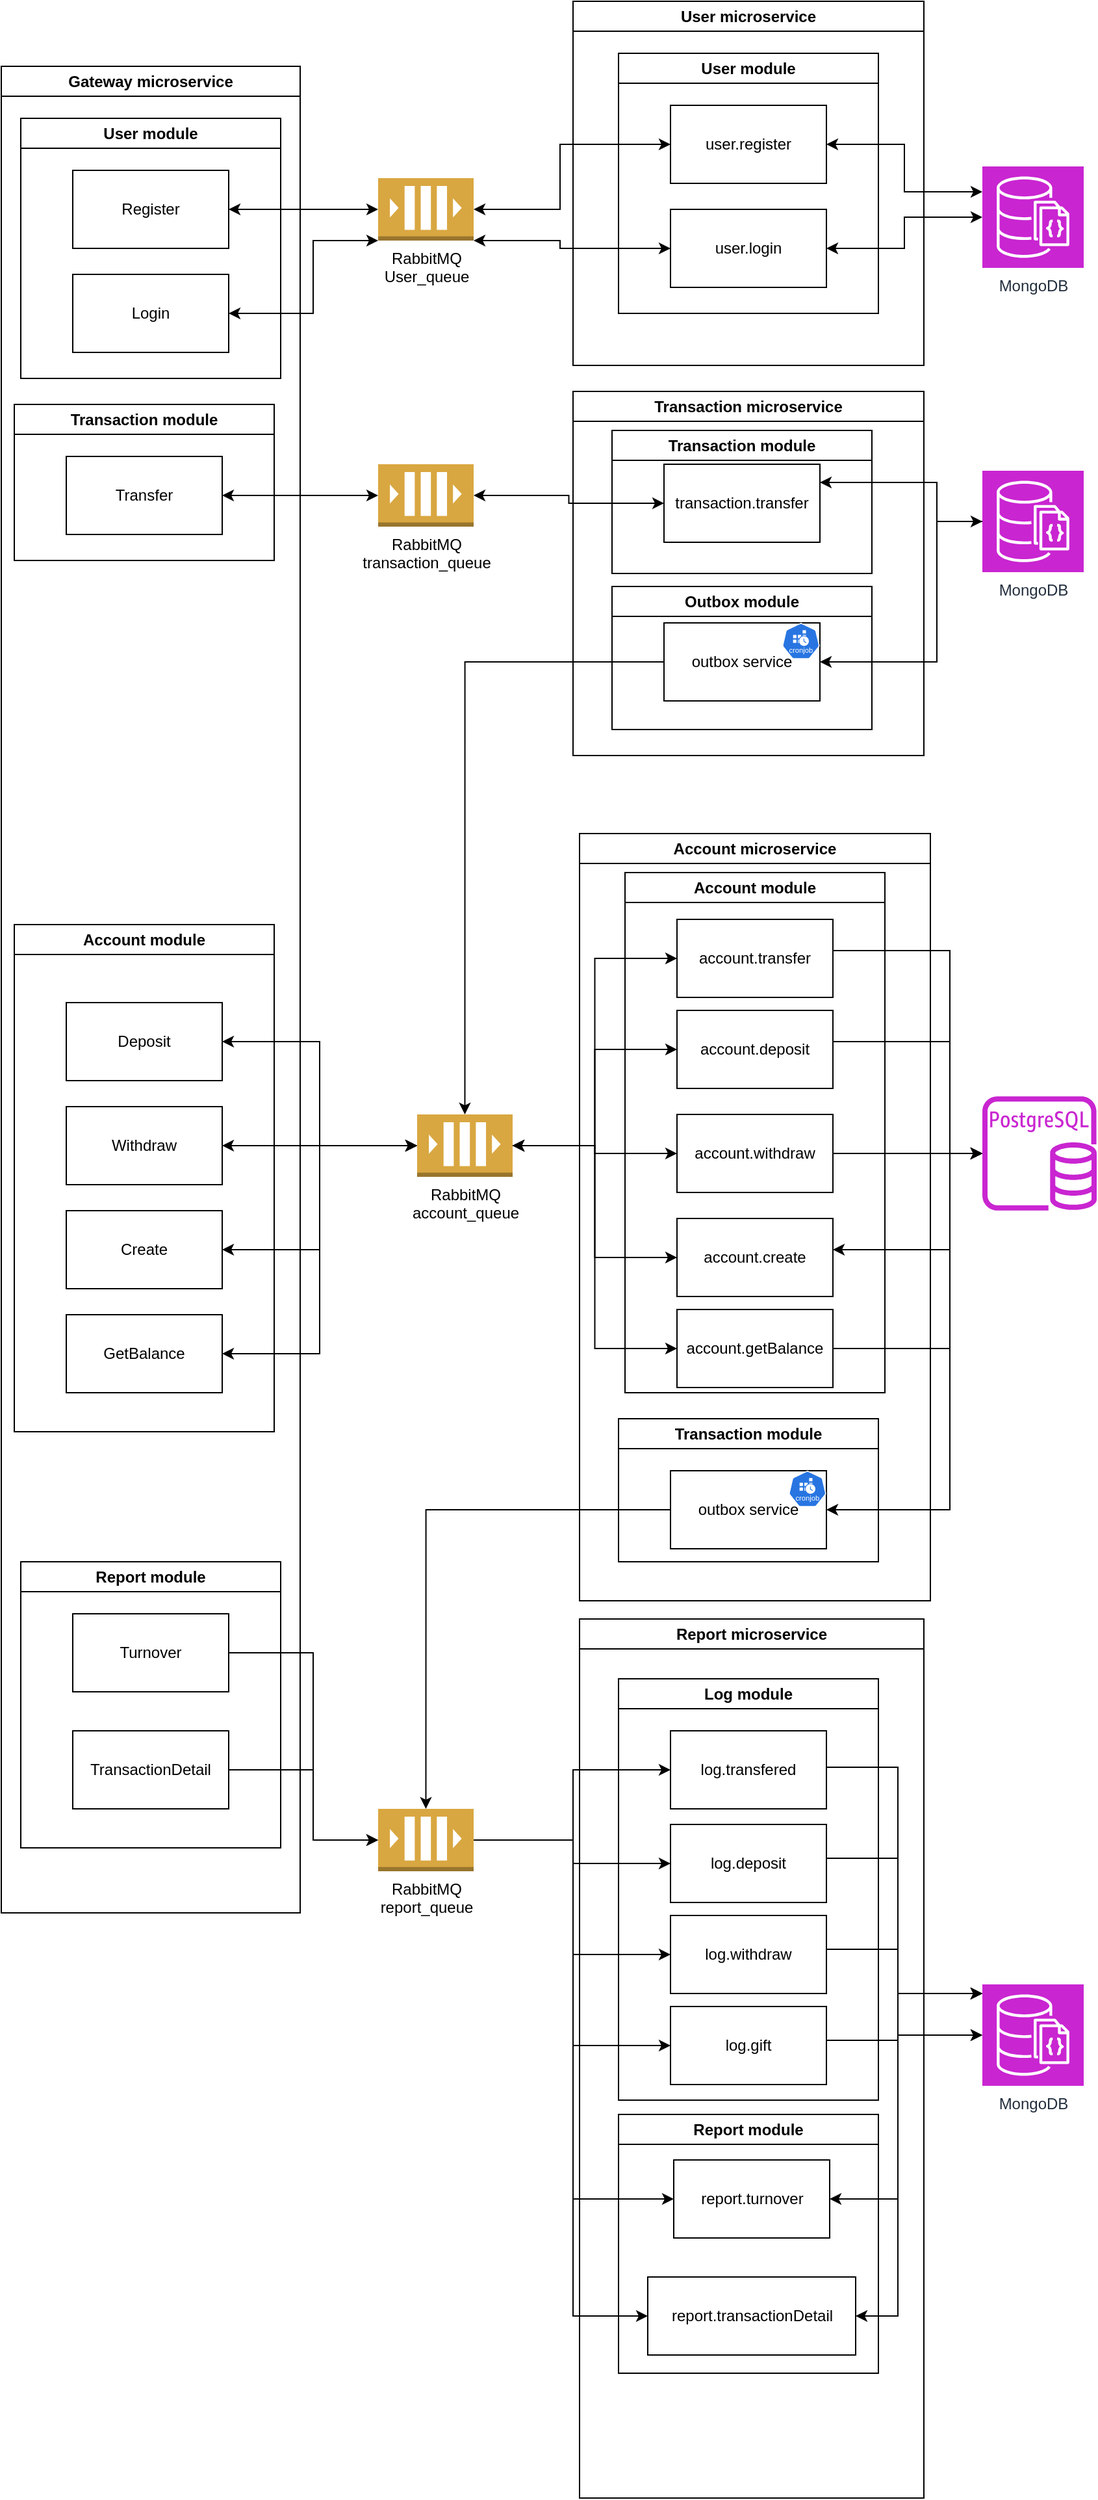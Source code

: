 <mxfile version="25.0.3">
  <diagram name="Page-1" id="gjiGYrU1GdK40-PwsjZL">
    <mxGraphModel dx="1375" dy="1365" grid="1" gridSize="10" guides="1" tooltips="1" connect="1" arrows="1" fold="1" page="1" pageScale="1" pageWidth="850" pageHeight="1100" math="0" shadow="0">
      <root>
        <mxCell id="0" />
        <mxCell id="1" parent="0" />
        <mxCell id="1EiyAuGydXLx-KwnoGxu-1" value="Gateway microservice" style="swimlane;whiteSpace=wrap;html=1;" parent="1" vertex="1">
          <mxGeometry x="-20" y="-40" width="230" height="1420" as="geometry" />
        </mxCell>
        <mxCell id="1EiyAuGydXLx-KwnoGxu-8" value="User module" style="swimlane;whiteSpace=wrap;html=1;" parent="1EiyAuGydXLx-KwnoGxu-1" vertex="1">
          <mxGeometry x="15" y="40" width="200" height="200" as="geometry" />
        </mxCell>
        <mxCell id="1EiyAuGydXLx-KwnoGxu-5" value="Register" style="rounded=0;whiteSpace=wrap;html=1;" parent="1EiyAuGydXLx-KwnoGxu-8" vertex="1">
          <mxGeometry x="40" y="40" width="120" height="60" as="geometry" />
        </mxCell>
        <mxCell id="1EiyAuGydXLx-KwnoGxu-7" value="Login" style="rounded=0;whiteSpace=wrap;html=1;" parent="1EiyAuGydXLx-KwnoGxu-8" vertex="1">
          <mxGeometry x="40" y="120" width="120" height="60" as="geometry" />
        </mxCell>
        <mxCell id="1EiyAuGydXLx-KwnoGxu-24" value="Account module" style="swimlane;whiteSpace=wrap;html=1;" parent="1EiyAuGydXLx-KwnoGxu-1" vertex="1">
          <mxGeometry x="10" y="660" width="200" height="390" as="geometry" />
        </mxCell>
        <mxCell id="1EiyAuGydXLx-KwnoGxu-32" value="Create" style="rounded=0;whiteSpace=wrap;html=1;" parent="1EiyAuGydXLx-KwnoGxu-24" vertex="1">
          <mxGeometry x="40" y="220" width="120" height="60" as="geometry" />
        </mxCell>
        <mxCell id="1EiyAuGydXLx-KwnoGxu-70" value="Withdraw" style="rounded=0;whiteSpace=wrap;html=1;" parent="1EiyAuGydXLx-KwnoGxu-24" vertex="1">
          <mxGeometry x="40" y="140" width="120" height="60" as="geometry" />
        </mxCell>
        <mxCell id="1EiyAuGydXLx-KwnoGxu-69" value="Deposit" style="rounded=0;whiteSpace=wrap;html=1;" parent="1EiyAuGydXLx-KwnoGxu-24" vertex="1">
          <mxGeometry x="40" y="60" width="120" height="60" as="geometry" />
        </mxCell>
        <mxCell id="QUk8FtStDp65RCyqHyz4-1" value="GetBalance" style="rounded=0;whiteSpace=wrap;html=1;" vertex="1" parent="1EiyAuGydXLx-KwnoGxu-24">
          <mxGeometry x="40" y="300" width="120" height="60" as="geometry" />
        </mxCell>
        <mxCell id="1EiyAuGydXLx-KwnoGxu-51" value="Report module" style="swimlane;whiteSpace=wrap;html=1;" parent="1EiyAuGydXLx-KwnoGxu-1" vertex="1">
          <mxGeometry x="15" y="1150" width="200" height="220" as="geometry" />
        </mxCell>
        <mxCell id="1EiyAuGydXLx-KwnoGxu-52" value="Turnover" style="rounded=0;whiteSpace=wrap;html=1;" parent="1EiyAuGydXLx-KwnoGxu-51" vertex="1">
          <mxGeometry x="40" y="40" width="120" height="60" as="geometry" />
        </mxCell>
        <mxCell id="1EiyAuGydXLx-KwnoGxu-53" value="TransactionDetail" style="rounded=0;whiteSpace=wrap;html=1;" parent="1EiyAuGydXLx-KwnoGxu-51" vertex="1">
          <mxGeometry x="40" y="130" width="120" height="60" as="geometry" />
        </mxCell>
        <mxCell id="1EiyAuGydXLx-KwnoGxu-67" value="Transaction module" style="swimlane;whiteSpace=wrap;html=1;" parent="1EiyAuGydXLx-KwnoGxu-1" vertex="1">
          <mxGeometry x="10" y="260" width="200" height="120" as="geometry" />
        </mxCell>
        <mxCell id="1EiyAuGydXLx-KwnoGxu-68" value="Transfer" style="rounded=0;whiteSpace=wrap;html=1;" parent="1EiyAuGydXLx-KwnoGxu-67" vertex="1">
          <mxGeometry x="40" y="40" width="120" height="60" as="geometry" />
        </mxCell>
        <mxCell id="1EiyAuGydXLx-KwnoGxu-2" value="Account microservice" style="swimlane;whiteSpace=wrap;html=1;" parent="1" vertex="1">
          <mxGeometry x="425" y="550" width="270" height="590" as="geometry" />
        </mxCell>
        <mxCell id="QUk8FtStDp65RCyqHyz4-16" value="Account module" style="swimlane;whiteSpace=wrap;html=1;" vertex="1" parent="1EiyAuGydXLx-KwnoGxu-2">
          <mxGeometry x="35" y="30" width="200" height="400" as="geometry" />
        </mxCell>
        <mxCell id="1EiyAuGydXLx-KwnoGxu-94" value="account.transfer" style="rounded=0;whiteSpace=wrap;html=1;" parent="QUk8FtStDp65RCyqHyz4-16" vertex="1">
          <mxGeometry x="40" y="36" width="120" height="60" as="geometry" />
        </mxCell>
        <mxCell id="1EiyAuGydXLx-KwnoGxu-93" value="account.deposit" style="rounded=0;whiteSpace=wrap;html=1;" parent="QUk8FtStDp65RCyqHyz4-16" vertex="1">
          <mxGeometry x="40" y="106" width="120" height="60" as="geometry" />
        </mxCell>
        <mxCell id="1EiyAuGydXLx-KwnoGxu-92" value="account.withdraw" style="rounded=0;whiteSpace=wrap;html=1;" parent="QUk8FtStDp65RCyqHyz4-16" vertex="1">
          <mxGeometry x="40" y="186" width="120" height="60" as="geometry" />
        </mxCell>
        <mxCell id="1EiyAuGydXLx-KwnoGxu-62" value="account.create" style="rounded=0;whiteSpace=wrap;html=1;" parent="QUk8FtStDp65RCyqHyz4-16" vertex="1">
          <mxGeometry x="40" y="266" width="120" height="60" as="geometry" />
        </mxCell>
        <mxCell id="QUk8FtStDp65RCyqHyz4-3" value="account.getBalance" style="rounded=0;whiteSpace=wrap;html=1;" vertex="1" parent="QUk8FtStDp65RCyqHyz4-16">
          <mxGeometry x="40" y="336" width="120" height="60" as="geometry" />
        </mxCell>
        <mxCell id="1EiyAuGydXLx-KwnoGxu-3" value="Report microservice" style="swimlane;whiteSpace=wrap;html=1;" parent="1" vertex="1">
          <mxGeometry x="425" y="1154" width="265" height="676" as="geometry" />
        </mxCell>
        <mxCell id="1EiyAuGydXLx-KwnoGxu-56" value="report.turnover" style="rounded=0;whiteSpace=wrap;html=1;" parent="1EiyAuGydXLx-KwnoGxu-3" vertex="1">
          <mxGeometry x="72.5" y="416" width="120" height="60" as="geometry" />
        </mxCell>
        <mxCell id="QUk8FtStDp65RCyqHyz4-22" value="Log module" style="swimlane;whiteSpace=wrap;html=1;" vertex="1" parent="1EiyAuGydXLx-KwnoGxu-3">
          <mxGeometry x="30" y="46" width="200" height="324" as="geometry" />
        </mxCell>
        <mxCell id="1EiyAuGydXLx-KwnoGxu-38" value="log.transfered" style="rounded=0;whiteSpace=wrap;html=1;" parent="QUk8FtStDp65RCyqHyz4-22" vertex="1">
          <mxGeometry x="40" y="40" width="120" height="60" as="geometry" />
        </mxCell>
        <mxCell id="1EiyAuGydXLx-KwnoGxu-42" value="log.deposit" style="rounded=0;whiteSpace=wrap;html=1;" parent="QUk8FtStDp65RCyqHyz4-22" vertex="1">
          <mxGeometry x="40" y="112" width="120" height="60" as="geometry" />
        </mxCell>
        <mxCell id="1EiyAuGydXLx-KwnoGxu-43" value="log.withdraw" style="rounded=0;whiteSpace=wrap;html=1;" parent="QUk8FtStDp65RCyqHyz4-22" vertex="1">
          <mxGeometry x="40" y="182" width="120" height="60" as="geometry" />
        </mxCell>
        <mxCell id="1EiyAuGydXLx-KwnoGxu-44" value="log.gift" style="rounded=0;whiteSpace=wrap;html=1;" parent="QUk8FtStDp65RCyqHyz4-22" vertex="1">
          <mxGeometry x="40" y="252" width="120" height="60" as="geometry" />
        </mxCell>
        <mxCell id="1EiyAuGydXLx-KwnoGxu-50" style="edgeStyle=orthogonalEdgeStyle;rounded=0;orthogonalLoop=1;jettySize=auto;html=1;entryX=0;entryY=0.5;entryDx=0;entryDy=0;entryPerimeter=0;" parent="QUk8FtStDp65RCyqHyz4-22" source="1EiyAuGydXLx-KwnoGxu-44" edge="1">
          <mxGeometry relative="1" as="geometry">
            <Array as="points">
              <mxPoint x="215" y="278" />
              <mxPoint x="215" y="242" />
            </Array>
            <mxPoint x="280" y="242" as="targetPoint" />
          </mxGeometry>
        </mxCell>
        <mxCell id="1EiyAuGydXLx-KwnoGxu-49" style="edgeStyle=orthogonalEdgeStyle;rounded=0;orthogonalLoop=1;jettySize=auto;html=1;entryX=0;entryY=0.5;entryDx=0;entryDy=0;entryPerimeter=0;" parent="QUk8FtStDp65RCyqHyz4-22" source="1EiyAuGydXLx-KwnoGxu-43" edge="1">
          <mxGeometry relative="1" as="geometry">
            <mxPoint x="280" y="242" as="targetPoint" />
            <Array as="points">
              <mxPoint x="215" y="208" />
              <mxPoint x="215" y="242" />
            </Array>
          </mxGeometry>
        </mxCell>
        <mxCell id="1EiyAuGydXLx-KwnoGxu-48" style="edgeStyle=orthogonalEdgeStyle;rounded=0;orthogonalLoop=1;jettySize=auto;html=1;entryX=0;entryY=0.5;entryDx=0;entryDy=0;entryPerimeter=0;" parent="QUk8FtStDp65RCyqHyz4-22" source="1EiyAuGydXLx-KwnoGxu-42" edge="1">
          <mxGeometry relative="1" as="geometry">
            <Array as="points">
              <mxPoint x="215" y="138" />
              <mxPoint x="215" y="242" />
            </Array>
            <mxPoint x="280" y="242" as="targetPoint" />
          </mxGeometry>
        </mxCell>
        <mxCell id="1EiyAuGydXLx-KwnoGxu-41" style="edgeStyle=orthogonalEdgeStyle;rounded=0;orthogonalLoop=1;jettySize=auto;html=1;entryX=0;entryY=0.5;entryDx=0;entryDy=0;entryPerimeter=0;" parent="QUk8FtStDp65RCyqHyz4-22" source="1EiyAuGydXLx-KwnoGxu-38" edge="1">
          <mxGeometry relative="1" as="geometry">
            <Array as="points">
              <mxPoint x="215" y="68" />
              <mxPoint x="215" y="242" />
            </Array>
            <mxPoint x="280" y="242" as="targetPoint" />
          </mxGeometry>
        </mxCell>
        <mxCell id="QUk8FtStDp65RCyqHyz4-27" value="Report module" style="swimlane;whiteSpace=wrap;html=1;" vertex="1" parent="1EiyAuGydXLx-KwnoGxu-3">
          <mxGeometry x="30" y="381" width="200" height="199" as="geometry" />
        </mxCell>
        <mxCell id="1EiyAuGydXLx-KwnoGxu-58" value="report.transactionDetail" style="rounded=0;whiteSpace=wrap;html=1;" parent="QUk8FtStDp65RCyqHyz4-27" vertex="1">
          <mxGeometry x="22.5" y="125" width="160" height="60" as="geometry" />
        </mxCell>
        <mxCell id="1EiyAuGydXLx-KwnoGxu-14" style="edgeStyle=orthogonalEdgeStyle;rounded=0;orthogonalLoop=1;jettySize=auto;html=1;entryX=0;entryY=0.5;entryDx=0;entryDy=0;startArrow=classic;startFill=1;" parent="1" source="1EiyAuGydXLx-KwnoGxu-4" target="1EiyAuGydXLx-KwnoGxu-10" edge="1">
          <mxGeometry relative="1" as="geometry">
            <Array as="points">
              <mxPoint x="410" y="70" />
              <mxPoint x="410" y="20" />
            </Array>
          </mxGeometry>
        </mxCell>
        <mxCell id="1EiyAuGydXLx-KwnoGxu-16" style="edgeStyle=orthogonalEdgeStyle;rounded=0;orthogonalLoop=1;jettySize=auto;html=1;entryX=1;entryY=0.5;entryDx=0;entryDy=0;startArrow=classic;startFill=1;" parent="1" source="1EiyAuGydXLx-KwnoGxu-4" target="1EiyAuGydXLx-KwnoGxu-5" edge="1">
          <mxGeometry relative="1" as="geometry" />
        </mxCell>
        <mxCell id="1EiyAuGydXLx-KwnoGxu-4" value="RabbitMQ&lt;br&gt;User_queue" style="outlineConnect=0;dashed=0;verticalLabelPosition=bottom;verticalAlign=top;align=center;html=1;shape=mxgraph.aws3.queue;fillColor=#D9A741;gradientColor=none;" parent="1" vertex="1">
          <mxGeometry x="270" y="46" width="73.5" height="48" as="geometry" />
        </mxCell>
        <mxCell id="1EiyAuGydXLx-KwnoGxu-6" value="User microservice" style="swimlane;whiteSpace=wrap;html=1;" parent="1" vertex="1">
          <mxGeometry x="420" y="-90" width="270" height="280" as="geometry" />
        </mxCell>
        <mxCell id="1EiyAuGydXLx-KwnoGxu-9" value="User module" style="swimlane;whiteSpace=wrap;html=1;" parent="1EiyAuGydXLx-KwnoGxu-6" vertex="1">
          <mxGeometry x="35" y="40" width="200" height="200" as="geometry" />
        </mxCell>
        <mxCell id="1EiyAuGydXLx-KwnoGxu-10" value="user.register" style="rounded=0;whiteSpace=wrap;html=1;" parent="1EiyAuGydXLx-KwnoGxu-9" vertex="1">
          <mxGeometry x="40" y="40" width="120" height="60" as="geometry" />
        </mxCell>
        <mxCell id="1EiyAuGydXLx-KwnoGxu-11" value="user.login" style="rounded=0;whiteSpace=wrap;html=1;" parent="1EiyAuGydXLx-KwnoGxu-9" vertex="1">
          <mxGeometry x="40" y="120" width="120" height="60" as="geometry" />
        </mxCell>
        <mxCell id="1EiyAuGydXLx-KwnoGxu-17" style="edgeStyle=orthogonalEdgeStyle;rounded=0;orthogonalLoop=1;jettySize=auto;html=1;entryX=1;entryY=1;entryDx=0;entryDy=0;entryPerimeter=0;startArrow=classic;startFill=1;" parent="1" source="1EiyAuGydXLx-KwnoGxu-11" target="1EiyAuGydXLx-KwnoGxu-4" edge="1">
          <mxGeometry relative="1" as="geometry">
            <Array as="points">
              <mxPoint x="410" y="100" />
              <mxPoint x="410" y="94" />
            </Array>
          </mxGeometry>
        </mxCell>
        <mxCell id="1EiyAuGydXLx-KwnoGxu-20" style="edgeStyle=orthogonalEdgeStyle;rounded=0;orthogonalLoop=1;jettySize=auto;html=1;entryX=0;entryY=1;entryDx=0;entryDy=0;entryPerimeter=0;startArrow=classic;startFill=1;" parent="1" source="1EiyAuGydXLx-KwnoGxu-7" target="1EiyAuGydXLx-KwnoGxu-4" edge="1">
          <mxGeometry relative="1" as="geometry">
            <Array as="points">
              <mxPoint x="220" y="150" />
              <mxPoint x="220" y="94" />
            </Array>
          </mxGeometry>
        </mxCell>
        <mxCell id="1EiyAuGydXLx-KwnoGxu-21" value="MongoDB" style="sketch=0;points=[[0,0,0],[0.25,0,0],[0.5,0,0],[0.75,0,0],[1,0,0],[0,1,0],[0.25,1,0],[0.5,1,0],[0.75,1,0],[1,1,0],[0,0.25,0],[0,0.5,0],[0,0.75,0],[1,0.25,0],[1,0.5,0],[1,0.75,0]];outlineConnect=0;fontColor=#232F3E;fillColor=#C925D1;strokeColor=#ffffff;dashed=0;verticalLabelPosition=bottom;verticalAlign=top;align=center;html=1;fontSize=12;fontStyle=0;aspect=fixed;shape=mxgraph.aws4.resourceIcon;resIcon=mxgraph.aws4.documentdb_with_mongodb_compatibility;" parent="1" vertex="1">
          <mxGeometry x="735" y="37" width="78" height="78" as="geometry" />
        </mxCell>
        <mxCell id="1EiyAuGydXLx-KwnoGxu-22" style="edgeStyle=orthogonalEdgeStyle;rounded=0;orthogonalLoop=1;jettySize=auto;html=1;entryX=0;entryY=0.25;entryDx=0;entryDy=0;entryPerimeter=0;startArrow=classic;startFill=1;" parent="1" source="1EiyAuGydXLx-KwnoGxu-10" target="1EiyAuGydXLx-KwnoGxu-21" edge="1">
          <mxGeometry relative="1" as="geometry" />
        </mxCell>
        <mxCell id="1EiyAuGydXLx-KwnoGxu-23" style="edgeStyle=orthogonalEdgeStyle;rounded=0;orthogonalLoop=1;jettySize=auto;html=1;entryX=0;entryY=0.5;entryDx=0;entryDy=0;entryPerimeter=0;startArrow=classic;startFill=1;" parent="1" source="1EiyAuGydXLx-KwnoGxu-11" target="1EiyAuGydXLx-KwnoGxu-21" edge="1">
          <mxGeometry relative="1" as="geometry" />
        </mxCell>
        <mxCell id="1EiyAuGydXLx-KwnoGxu-27" value="" style="sketch=0;outlineConnect=0;fontColor=#232F3E;gradientColor=none;fillColor=#C925D1;strokeColor=none;dashed=0;verticalLabelPosition=bottom;verticalAlign=top;align=center;html=1;fontSize=12;fontStyle=0;aspect=fixed;pointerEvents=1;shape=mxgraph.aws4.rds_postgresql_instance;" parent="1" vertex="1">
          <mxGeometry x="735" y="752" width="88" height="88" as="geometry" />
        </mxCell>
        <mxCell id="1EiyAuGydXLx-KwnoGxu-63" style="edgeStyle=orthogonalEdgeStyle;rounded=0;orthogonalLoop=1;jettySize=auto;html=1;entryX=0;entryY=0.5;entryDx=0;entryDy=0;startArrow=classic;startFill=1;" parent="1" source="1EiyAuGydXLx-KwnoGxu-28" target="1EiyAuGydXLx-KwnoGxu-62" edge="1">
          <mxGeometry relative="1" as="geometry" />
        </mxCell>
        <mxCell id="1EiyAuGydXLx-KwnoGxu-95" style="edgeStyle=orthogonalEdgeStyle;rounded=0;orthogonalLoop=1;jettySize=auto;html=1;entryX=0;entryY=0.5;entryDx=0;entryDy=0;startArrow=classic;startFill=1;" parent="1" source="1EiyAuGydXLx-KwnoGxu-28" target="1EiyAuGydXLx-KwnoGxu-92" edge="1">
          <mxGeometry relative="1" as="geometry" />
        </mxCell>
        <mxCell id="1EiyAuGydXLx-KwnoGxu-96" style="edgeStyle=orthogonalEdgeStyle;rounded=0;orthogonalLoop=1;jettySize=auto;html=1;entryX=0;entryY=0.5;entryDx=0;entryDy=0;startArrow=classic;startFill=1;" parent="1" source="1EiyAuGydXLx-KwnoGxu-28" target="1EiyAuGydXLx-KwnoGxu-93" edge="1">
          <mxGeometry relative="1" as="geometry" />
        </mxCell>
        <mxCell id="1EiyAuGydXLx-KwnoGxu-97" style="edgeStyle=orthogonalEdgeStyle;rounded=0;orthogonalLoop=1;jettySize=auto;html=1;entryX=0;entryY=0.5;entryDx=0;entryDy=0;startArrow=none;startFill=0;" parent="1" source="1EiyAuGydXLx-KwnoGxu-28" target="1EiyAuGydXLx-KwnoGxu-94" edge="1">
          <mxGeometry relative="1" as="geometry" />
        </mxCell>
        <mxCell id="QUk8FtStDp65RCyqHyz4-5" value="&lt;div&gt;&lt;br&gt;&lt;/div&gt;" style="edgeStyle=orthogonalEdgeStyle;rounded=0;orthogonalLoop=1;jettySize=auto;html=1;entryX=0;entryY=0.5;entryDx=0;entryDy=0;startArrow=classic;startFill=1;" edge="1" parent="1" source="1EiyAuGydXLx-KwnoGxu-28" target="QUk8FtStDp65RCyqHyz4-3">
          <mxGeometry relative="1" as="geometry" />
        </mxCell>
        <mxCell id="1EiyAuGydXLx-KwnoGxu-28" value="RabbitMQ&lt;br&gt;account_queue" style="outlineConnect=0;dashed=0;verticalLabelPosition=bottom;verticalAlign=top;align=center;html=1;shape=mxgraph.aws3.queue;fillColor=#D9A741;gradientColor=none;" parent="1" vertex="1">
          <mxGeometry x="300" y="766" width="73.5" height="48" as="geometry" />
        </mxCell>
        <mxCell id="1EiyAuGydXLx-KwnoGxu-33" style="edgeStyle=orthogonalEdgeStyle;rounded=0;orthogonalLoop=1;jettySize=auto;html=1;entryX=0;entryY=0.5;entryDx=0;entryDy=0;entryPerimeter=0;startArrow=classic;startFill=1;" parent="1" source="1EiyAuGydXLx-KwnoGxu-32" target="1EiyAuGydXLx-KwnoGxu-28" edge="1">
          <mxGeometry relative="1" as="geometry" />
        </mxCell>
        <mxCell id="1EiyAuGydXLx-KwnoGxu-35" style="edgeStyle=orthogonalEdgeStyle;rounded=0;orthogonalLoop=1;jettySize=auto;html=1;startArrow=classic;startFill=1;exitX=1;exitY=0.5;exitDx=0;exitDy=0;" parent="1" source="1EiyAuGydXLx-KwnoGxu-25" target="1EiyAuGydXLx-KwnoGxu-27" edge="1">
          <mxGeometry relative="1" as="geometry">
            <Array as="points">
              <mxPoint x="710" y="1070" />
              <mxPoint x="710" y="796" />
            </Array>
            <mxPoint x="735" y="866" as="targetPoint" />
          </mxGeometry>
        </mxCell>
        <mxCell id="1EiyAuGydXLx-KwnoGxu-57" style="edgeStyle=orthogonalEdgeStyle;rounded=0;orthogonalLoop=1;jettySize=auto;html=1;entryX=0;entryY=0.5;entryDx=0;entryDy=0;exitX=1;exitY=0.5;exitDx=0;exitDy=0;exitPerimeter=0;" parent="1" source="1EiyAuGydXLx-KwnoGxu-36" target="1EiyAuGydXLx-KwnoGxu-56" edge="1">
          <mxGeometry relative="1" as="geometry">
            <Array as="points">
              <mxPoint x="420" y="1324" />
              <mxPoint x="420" y="1600" />
            </Array>
          </mxGeometry>
        </mxCell>
        <mxCell id="1EiyAuGydXLx-KwnoGxu-59" style="edgeStyle=orthogonalEdgeStyle;rounded=0;orthogonalLoop=1;jettySize=auto;html=1;exitX=1;exitY=0.5;exitDx=0;exitDy=0;exitPerimeter=0;entryX=0;entryY=0.5;entryDx=0;entryDy=0;" parent="1" source="1EiyAuGydXLx-KwnoGxu-36" target="1EiyAuGydXLx-KwnoGxu-58" edge="1">
          <mxGeometry relative="1" as="geometry">
            <mxPoint x="495" y="1642" as="targetPoint" />
            <Array as="points">
              <mxPoint x="420" y="1324" />
              <mxPoint x="420" y="1690" />
            </Array>
          </mxGeometry>
        </mxCell>
        <mxCell id="1EiyAuGydXLx-KwnoGxu-36" value="RabbitMQ&lt;br&gt;report_queue" style="outlineConnect=0;dashed=0;verticalLabelPosition=bottom;verticalAlign=top;align=center;html=1;shape=mxgraph.aws3.queue;fillColor=#D9A741;gradientColor=none;" parent="1" vertex="1">
          <mxGeometry x="270" y="1300" width="73.5" height="48" as="geometry" />
        </mxCell>
        <mxCell id="1EiyAuGydXLx-KwnoGxu-37" value="" style="edgeStyle=orthogonalEdgeStyle;rounded=0;orthogonalLoop=1;jettySize=auto;html=1;entryX=0.5;entryY=0;entryDx=0;entryDy=0;entryPerimeter=0;exitX=0;exitY=0.5;exitDx=0;exitDy=0;" parent="1" source="1EiyAuGydXLx-KwnoGxu-25" target="1EiyAuGydXLx-KwnoGxu-36" edge="1">
          <mxGeometry x="-0.615" y="10" relative="1" as="geometry">
            <mxPoint x="500" y="908" as="sourcePoint" />
            <Array as="points">
              <mxPoint x="307" y="1070" />
            </Array>
            <mxPoint x="1" as="offset" />
            <mxPoint x="306.75" y="1220" as="targetPoint" />
          </mxGeometry>
        </mxCell>
        <mxCell id="1EiyAuGydXLx-KwnoGxu-40" value="MongoDB" style="sketch=0;points=[[0,0,0],[0.25,0,0],[0.5,0,0],[0.75,0,0],[1,0,0],[0,1,0],[0.25,1,0],[0.5,1,0],[0.75,1,0],[1,1,0],[0,0.25,0],[0,0.5,0],[0,0.75,0],[1,0.25,0],[1,0.5,0],[1,0.75,0]];outlineConnect=0;fontColor=#232F3E;fillColor=#C925D1;strokeColor=#ffffff;dashed=0;verticalLabelPosition=bottom;verticalAlign=top;align=center;html=1;fontSize=12;fontStyle=0;aspect=fixed;shape=mxgraph.aws4.resourceIcon;resIcon=mxgraph.aws4.documentdb_with_mongodb_compatibility;" parent="1" vertex="1">
          <mxGeometry x="735" y="1435" width="78" height="78" as="geometry" />
        </mxCell>
        <mxCell id="1EiyAuGydXLx-KwnoGxu-54" style="edgeStyle=orthogonalEdgeStyle;rounded=0;orthogonalLoop=1;jettySize=auto;html=1;entryX=0;entryY=0.5;entryDx=0;entryDy=0;entryPerimeter=0;" parent="1" source="1EiyAuGydXLx-KwnoGxu-53" target="1EiyAuGydXLx-KwnoGxu-36" edge="1">
          <mxGeometry relative="1" as="geometry">
            <Array as="points">
              <mxPoint x="220" y="1270" />
              <mxPoint x="220" y="1324" />
            </Array>
          </mxGeometry>
        </mxCell>
        <mxCell id="1EiyAuGydXLx-KwnoGxu-55" style="edgeStyle=orthogonalEdgeStyle;rounded=0;orthogonalLoop=1;jettySize=auto;html=1;entryX=0;entryY=0.5;entryDx=0;entryDy=0;entryPerimeter=0;exitX=1;exitY=0.5;exitDx=0;exitDy=0;" parent="1" source="1EiyAuGydXLx-KwnoGxu-52" target="1EiyAuGydXLx-KwnoGxu-36" edge="1">
          <mxGeometry relative="1" as="geometry">
            <mxPoint x="280" y="838" as="targetPoint" />
            <mxPoint x="155" y="1148" as="sourcePoint" />
            <Array as="points">
              <mxPoint x="220" y="1180" />
              <mxPoint x="220" y="1324" />
            </Array>
          </mxGeometry>
        </mxCell>
        <mxCell id="1EiyAuGydXLx-KwnoGxu-60" style="edgeStyle=orthogonalEdgeStyle;rounded=0;orthogonalLoop=1;jettySize=auto;html=1;entryX=0;entryY=0.5;entryDx=0;entryDy=0;entryPerimeter=0;startArrow=classic;startFill=1;" parent="1" source="1EiyAuGydXLx-KwnoGxu-56" target="1EiyAuGydXLx-KwnoGxu-40" edge="1">
          <mxGeometry relative="1" as="geometry">
            <Array as="points">
              <mxPoint x="670" y="1600" />
              <mxPoint x="670" y="1474" />
            </Array>
          </mxGeometry>
        </mxCell>
        <mxCell id="1EiyAuGydXLx-KwnoGxu-61" style="edgeStyle=orthogonalEdgeStyle;rounded=0;orthogonalLoop=1;jettySize=auto;html=1;entryX=0;entryY=0.5;entryDx=0;entryDy=0;entryPerimeter=0;startArrow=classic;startFill=1;exitX=1;exitY=0.5;exitDx=0;exitDy=0;" parent="1" source="1EiyAuGydXLx-KwnoGxu-58" target="1EiyAuGydXLx-KwnoGxu-40" edge="1">
          <mxGeometry relative="1" as="geometry">
            <Array as="points">
              <mxPoint x="670" y="1690" />
              <mxPoint x="670" y="1474" />
            </Array>
          </mxGeometry>
        </mxCell>
        <mxCell id="1EiyAuGydXLx-KwnoGxu-64" style="edgeStyle=orthogonalEdgeStyle;rounded=0;orthogonalLoop=1;jettySize=auto;html=1;startArrow=classic;startFill=1;" parent="1" source="1EiyAuGydXLx-KwnoGxu-62" target="1EiyAuGydXLx-KwnoGxu-27" edge="1">
          <mxGeometry relative="1" as="geometry">
            <Array as="points">
              <mxPoint x="710" y="870" />
              <mxPoint x="710" y="796" />
            </Array>
          </mxGeometry>
        </mxCell>
        <mxCell id="1EiyAuGydXLx-KwnoGxu-71" value="Transaction&lt;span style=&quot;background-color: initial;&quot;&gt;&amp;nbsp;microservice&lt;/span&gt;" style="swimlane;whiteSpace=wrap;html=1;" parent="1" vertex="1">
          <mxGeometry x="420" y="210" width="270" height="280" as="geometry" />
        </mxCell>
        <mxCell id="1EiyAuGydXLx-KwnoGxu-76" value="" style="group" parent="1EiyAuGydXLx-KwnoGxu-71" vertex="1" connectable="0">
          <mxGeometry x="70" y="120" width="160" height="140" as="geometry" />
        </mxCell>
        <mxCell id="QUk8FtStDp65RCyqHyz4-12" value="Outbox module" style="swimlane;whiteSpace=wrap;html=1;" vertex="1" parent="1EiyAuGydXLx-KwnoGxu-76">
          <mxGeometry x="-40" y="30" width="200" height="110" as="geometry" />
        </mxCell>
        <mxCell id="QUk8FtStDp65RCyqHyz4-14" value="" style="group" vertex="1" connectable="0" parent="QUk8FtStDp65RCyqHyz4-12">
          <mxGeometry x="40" y="28" width="120" height="60" as="geometry" />
        </mxCell>
        <mxCell id="1EiyAuGydXLx-KwnoGxu-77" value="outbox service" style="rounded=0;whiteSpace=wrap;html=1;" parent="QUk8FtStDp65RCyqHyz4-14" vertex="1">
          <mxGeometry width="120" height="60" as="geometry" />
        </mxCell>
        <mxCell id="1EiyAuGydXLx-KwnoGxu-78" value="" style="aspect=fixed;sketch=0;html=1;dashed=0;whitespace=wrap;verticalLabelPosition=bottom;verticalAlign=top;fillColor=#2875E2;strokeColor=#ffffff;points=[[0.005,0.63,0],[0.1,0.2,0],[0.9,0.2,0],[0.5,0,0],[0.995,0.63,0],[0.72,0.99,0],[0.5,1,0],[0.28,0.99,0]];shape=mxgraph.kubernetes.icon2;kubernetesLabel=1;prIcon=cronjob" parent="QUk8FtStDp65RCyqHyz4-14" vertex="1">
          <mxGeometry x="90.83" width="29.17" height="28" as="geometry" />
        </mxCell>
        <mxCell id="QUk8FtStDp65RCyqHyz4-9" value="Transaction module" style="swimlane;whiteSpace=wrap;html=1;" vertex="1" parent="1EiyAuGydXLx-KwnoGxu-71">
          <mxGeometry x="30" y="30" width="200" height="110" as="geometry" />
        </mxCell>
        <mxCell id="1EiyAuGydXLx-KwnoGxu-72" value="transaction.transfer" style="rounded=0;whiteSpace=wrap;html=1;" parent="QUk8FtStDp65RCyqHyz4-9" vertex="1">
          <mxGeometry x="40" y="26" width="120" height="60" as="geometry" />
        </mxCell>
        <mxCell id="1EiyAuGydXLx-KwnoGxu-79" style="edgeStyle=orthogonalEdgeStyle;rounded=0;orthogonalLoop=1;jettySize=auto;html=1;entryX=1;entryY=0.5;entryDx=0;entryDy=0;exitX=0;exitY=0.5;exitDx=0;exitDy=0;exitPerimeter=0;" parent="1" source="1EiyAuGydXLx-KwnoGxu-75" target="1EiyAuGydXLx-KwnoGxu-77" edge="1">
          <mxGeometry relative="1" as="geometry">
            <Array as="points">
              <mxPoint x="700" y="310" />
              <mxPoint x="700" y="418" />
            </Array>
          </mxGeometry>
        </mxCell>
        <mxCell id="1EiyAuGydXLx-KwnoGxu-75" value="MongoDB" style="sketch=0;points=[[0,0,0],[0.25,0,0],[0.5,0,0],[0.75,0,0],[1,0,0],[0,1,0],[0.25,1,0],[0.5,1,0],[0.75,1,0],[1,1,0],[0,0.25,0],[0,0.5,0],[0,0.75,0],[1,0.25,0],[1,0.5,0],[1,0.75,0]];outlineConnect=0;fontColor=#232F3E;fillColor=#C925D1;strokeColor=#ffffff;dashed=0;verticalLabelPosition=bottom;verticalAlign=top;align=center;html=1;fontSize=12;fontStyle=0;aspect=fixed;shape=mxgraph.aws4.resourceIcon;resIcon=mxgraph.aws4.documentdb_with_mongodb_compatibility;" parent="1" vertex="1">
          <mxGeometry x="735" y="271" width="78" height="78" as="geometry" />
        </mxCell>
        <mxCell id="1EiyAuGydXLx-KwnoGxu-80" style="edgeStyle=orthogonalEdgeStyle;rounded=0;orthogonalLoop=1;jettySize=auto;html=1;entryX=0.5;entryY=0;entryDx=0;entryDy=0;entryPerimeter=0;exitX=0;exitY=0.5;exitDx=0;exitDy=0;" parent="1" source="1EiyAuGydXLx-KwnoGxu-77" target="1EiyAuGydXLx-KwnoGxu-28" edge="1">
          <mxGeometry relative="1" as="geometry">
            <Array as="points">
              <mxPoint x="337" y="418" />
            </Array>
          </mxGeometry>
        </mxCell>
        <mxCell id="1EiyAuGydXLx-KwnoGxu-81" style="edgeStyle=orthogonalEdgeStyle;rounded=0;orthogonalLoop=1;jettySize=auto;html=1;entryX=0;entryY=0.5;entryDx=0;entryDy=0;entryPerimeter=0;startArrow=classic;startFill=1;" parent="1" source="1EiyAuGydXLx-KwnoGxu-69" target="1EiyAuGydXLx-KwnoGxu-28" edge="1">
          <mxGeometry relative="1" as="geometry" />
        </mxCell>
        <mxCell id="1EiyAuGydXLx-KwnoGxu-82" style="edgeStyle=orthogonalEdgeStyle;rounded=0;orthogonalLoop=1;jettySize=auto;html=1;entryX=0;entryY=0.5;entryDx=0;entryDy=0;entryPerimeter=0;startArrow=classic;startFill=1;" parent="1" source="1EiyAuGydXLx-KwnoGxu-70" target="1EiyAuGydXLx-KwnoGxu-28" edge="1">
          <mxGeometry relative="1" as="geometry">
            <mxPoint x="240" y="860" as="targetPoint" />
          </mxGeometry>
        </mxCell>
        <mxCell id="1EiyAuGydXLx-KwnoGxu-85" style="edgeStyle=orthogonalEdgeStyle;rounded=0;orthogonalLoop=1;jettySize=auto;html=1;entryX=0;entryY=0.5;entryDx=0;entryDy=0;startArrow=classic;startFill=1;" parent="1" source="1EiyAuGydXLx-KwnoGxu-83" target="1EiyAuGydXLx-KwnoGxu-72" edge="1">
          <mxGeometry relative="1" as="geometry" />
        </mxCell>
        <mxCell id="1EiyAuGydXLx-KwnoGxu-83" value="RabbitMQ&lt;br&gt;transaction_queue" style="outlineConnect=0;dashed=0;verticalLabelPosition=bottom;verticalAlign=top;align=center;html=1;shape=mxgraph.aws3.queue;fillColor=#D9A741;gradientColor=none;" parent="1" vertex="1">
          <mxGeometry x="270" y="266" width="73.5" height="48" as="geometry" />
        </mxCell>
        <mxCell id="1EiyAuGydXLx-KwnoGxu-84" style="edgeStyle=orthogonalEdgeStyle;rounded=0;orthogonalLoop=1;jettySize=auto;html=1;entryX=0;entryY=0.5;entryDx=0;entryDy=0;entryPerimeter=0;startArrow=classic;startFill=1;" parent="1" source="1EiyAuGydXLx-KwnoGxu-68" target="1EiyAuGydXLx-KwnoGxu-83" edge="1">
          <mxGeometry relative="1" as="geometry">
            <Array as="points">
              <mxPoint x="250" y="290" />
              <mxPoint x="250" y="290" />
            </Array>
          </mxGeometry>
        </mxCell>
        <mxCell id="1EiyAuGydXLx-KwnoGxu-86" style="edgeStyle=orthogonalEdgeStyle;rounded=0;orthogonalLoop=1;jettySize=auto;html=1;entryX=0;entryY=0.5;entryDx=0;entryDy=0;entryPerimeter=0;startArrow=classic;startFill=1;" parent="1" source="1EiyAuGydXLx-KwnoGxu-72" target="1EiyAuGydXLx-KwnoGxu-75" edge="1">
          <mxGeometry relative="1" as="geometry">
            <Array as="points">
              <mxPoint x="700" y="280" />
              <mxPoint x="700" y="310" />
            </Array>
          </mxGeometry>
        </mxCell>
        <mxCell id="1EiyAuGydXLx-KwnoGxu-98" style="edgeStyle=orthogonalEdgeStyle;rounded=0;orthogonalLoop=1;jettySize=auto;html=1;" parent="1" source="1EiyAuGydXLx-KwnoGxu-94" target="1EiyAuGydXLx-KwnoGxu-27" edge="1">
          <mxGeometry relative="1" as="geometry">
            <Array as="points">
              <mxPoint x="710" y="640" />
              <mxPoint x="710" y="796" />
            </Array>
          </mxGeometry>
        </mxCell>
        <mxCell id="1EiyAuGydXLx-KwnoGxu-99" style="edgeStyle=orthogonalEdgeStyle;rounded=0;orthogonalLoop=1;jettySize=auto;html=1;" parent="1" source="1EiyAuGydXLx-KwnoGxu-93" target="1EiyAuGydXLx-KwnoGxu-27" edge="1">
          <mxGeometry relative="1" as="geometry">
            <Array as="points">
              <mxPoint x="710" y="710" />
              <mxPoint x="710" y="796" />
            </Array>
          </mxGeometry>
        </mxCell>
        <mxCell id="1EiyAuGydXLx-KwnoGxu-100" style="edgeStyle=orthogonalEdgeStyle;rounded=0;orthogonalLoop=1;jettySize=auto;html=1;" parent="1" source="1EiyAuGydXLx-KwnoGxu-92" target="1EiyAuGydXLx-KwnoGxu-27" edge="1">
          <mxGeometry relative="1" as="geometry" />
        </mxCell>
        <mxCell id="QUk8FtStDp65RCyqHyz4-2" style="edgeStyle=orthogonalEdgeStyle;rounded=0;orthogonalLoop=1;jettySize=auto;html=1;entryX=0;entryY=0.5;entryDx=0;entryDy=0;entryPerimeter=0;startArrow=classic;startFill=1;" edge="1" parent="1" source="QUk8FtStDp65RCyqHyz4-1" target="1EiyAuGydXLx-KwnoGxu-28">
          <mxGeometry relative="1" as="geometry" />
        </mxCell>
        <mxCell id="QUk8FtStDp65RCyqHyz4-18" value="Transaction module" style="swimlane;whiteSpace=wrap;html=1;" vertex="1" parent="1">
          <mxGeometry x="455" y="1000" width="200" height="110" as="geometry" />
        </mxCell>
        <mxCell id="1EiyAuGydXLx-KwnoGxu-66" value="" style="group" parent="QUk8FtStDp65RCyqHyz4-18" vertex="1" connectable="0">
          <mxGeometry x="40" y="40" width="120" height="60" as="geometry" />
        </mxCell>
        <mxCell id="1EiyAuGydXLx-KwnoGxu-25" value="outbox service" style="rounded=0;whiteSpace=wrap;html=1;" parent="1EiyAuGydXLx-KwnoGxu-66" vertex="1">
          <mxGeometry width="120" height="60" as="geometry" />
        </mxCell>
        <mxCell id="1EiyAuGydXLx-KwnoGxu-65" value="" style="aspect=fixed;sketch=0;html=1;dashed=0;whitespace=wrap;verticalLabelPosition=bottom;verticalAlign=top;fillColor=#2875E2;strokeColor=#ffffff;points=[[0.005,0.63,0],[0.1,0.2,0],[0.9,0.2,0],[0.5,0,0],[0.995,0.63,0],[0.72,0.99,0],[0.5,1,0],[0.28,0.99,0]];shape=mxgraph.kubernetes.icon2;kubernetesLabel=1;prIcon=cronjob" parent="1EiyAuGydXLx-KwnoGxu-66" vertex="1">
          <mxGeometry x="90.83" width="29.17" height="28" as="geometry" />
        </mxCell>
        <mxCell id="QUk8FtStDp65RCyqHyz4-21" style="edgeStyle=orthogonalEdgeStyle;rounded=0;orthogonalLoop=1;jettySize=auto;html=1;" edge="1" parent="1" source="QUk8FtStDp65RCyqHyz4-3" target="1EiyAuGydXLx-KwnoGxu-27">
          <mxGeometry relative="1" as="geometry">
            <Array as="points">
              <mxPoint x="710" y="946" />
              <mxPoint x="710" y="796" />
            </Array>
          </mxGeometry>
        </mxCell>
        <mxCell id="1EiyAuGydXLx-KwnoGxu-47" style="edgeStyle=orthogonalEdgeStyle;rounded=0;orthogonalLoop=1;jettySize=auto;html=1;entryX=0;entryY=0.5;entryDx=0;entryDy=0;exitX=1;exitY=0.5;exitDx=0;exitDy=0;exitPerimeter=0;" parent="1" source="1EiyAuGydXLx-KwnoGxu-36" target="1EiyAuGydXLx-KwnoGxu-44" edge="1">
          <mxGeometry relative="1" as="geometry">
            <Array as="points">
              <mxPoint x="420" y="1324" />
              <mxPoint x="420" y="1482" />
            </Array>
            <mxPoint x="343.5" y="1292" as="sourcePoint" />
          </mxGeometry>
        </mxCell>
        <mxCell id="1EiyAuGydXLx-KwnoGxu-46" style="edgeStyle=orthogonalEdgeStyle;rounded=0;orthogonalLoop=1;jettySize=auto;html=1;entryX=0;entryY=0.5;entryDx=0;entryDy=0;exitX=1;exitY=0.5;exitDx=0;exitDy=0;exitPerimeter=0;" parent="1" source="1EiyAuGydXLx-KwnoGxu-36" target="1EiyAuGydXLx-KwnoGxu-43" edge="1">
          <mxGeometry relative="1" as="geometry">
            <Array as="points">
              <mxPoint x="420" y="1324" />
              <mxPoint x="420" y="1412" />
            </Array>
            <mxPoint x="343.5" y="1292" as="sourcePoint" />
          </mxGeometry>
        </mxCell>
        <mxCell id="1EiyAuGydXLx-KwnoGxu-45" style="edgeStyle=orthogonalEdgeStyle;rounded=0;orthogonalLoop=1;jettySize=auto;html=1;entryX=0;entryY=0.5;entryDx=0;entryDy=0;exitX=1;exitY=0.5;exitDx=0;exitDy=0;exitPerimeter=0;" parent="1" source="1EiyAuGydXLx-KwnoGxu-36" target="1EiyAuGydXLx-KwnoGxu-42" edge="1">
          <mxGeometry relative="1" as="geometry">
            <Array as="points">
              <mxPoint x="420" y="1324" />
              <mxPoint x="420" y="1342" />
            </Array>
            <mxPoint x="343.5" y="1292" as="sourcePoint" />
          </mxGeometry>
        </mxCell>
        <mxCell id="1EiyAuGydXLx-KwnoGxu-39" style="edgeStyle=orthogonalEdgeStyle;rounded=0;orthogonalLoop=1;jettySize=auto;html=1;entryX=0;entryY=0.5;entryDx=0;entryDy=0;exitX=1;exitY=0.5;exitDx=0;exitDy=0;exitPerimeter=0;" parent="1" source="1EiyAuGydXLx-KwnoGxu-36" target="1EiyAuGydXLx-KwnoGxu-38" edge="1">
          <mxGeometry relative="1" as="geometry">
            <Array as="points">
              <mxPoint x="420" y="1324" />
              <mxPoint x="420" y="1270" />
            </Array>
            <mxPoint x="343.5" y="1292" as="sourcePoint" />
          </mxGeometry>
        </mxCell>
      </root>
    </mxGraphModel>
  </diagram>
</mxfile>

